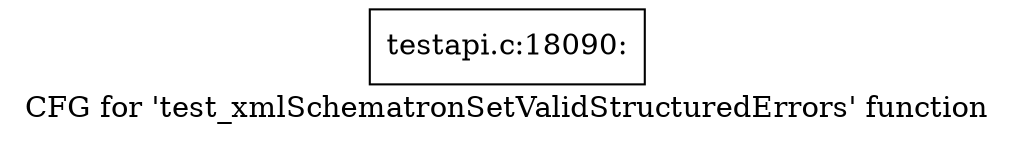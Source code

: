 digraph "CFG for 'test_xmlSchematronSetValidStructuredErrors' function" {
	label="CFG for 'test_xmlSchematronSetValidStructuredErrors' function";

	Node0x4a8b740 [shape=record,label="{testapi.c:18090:}"];
}
